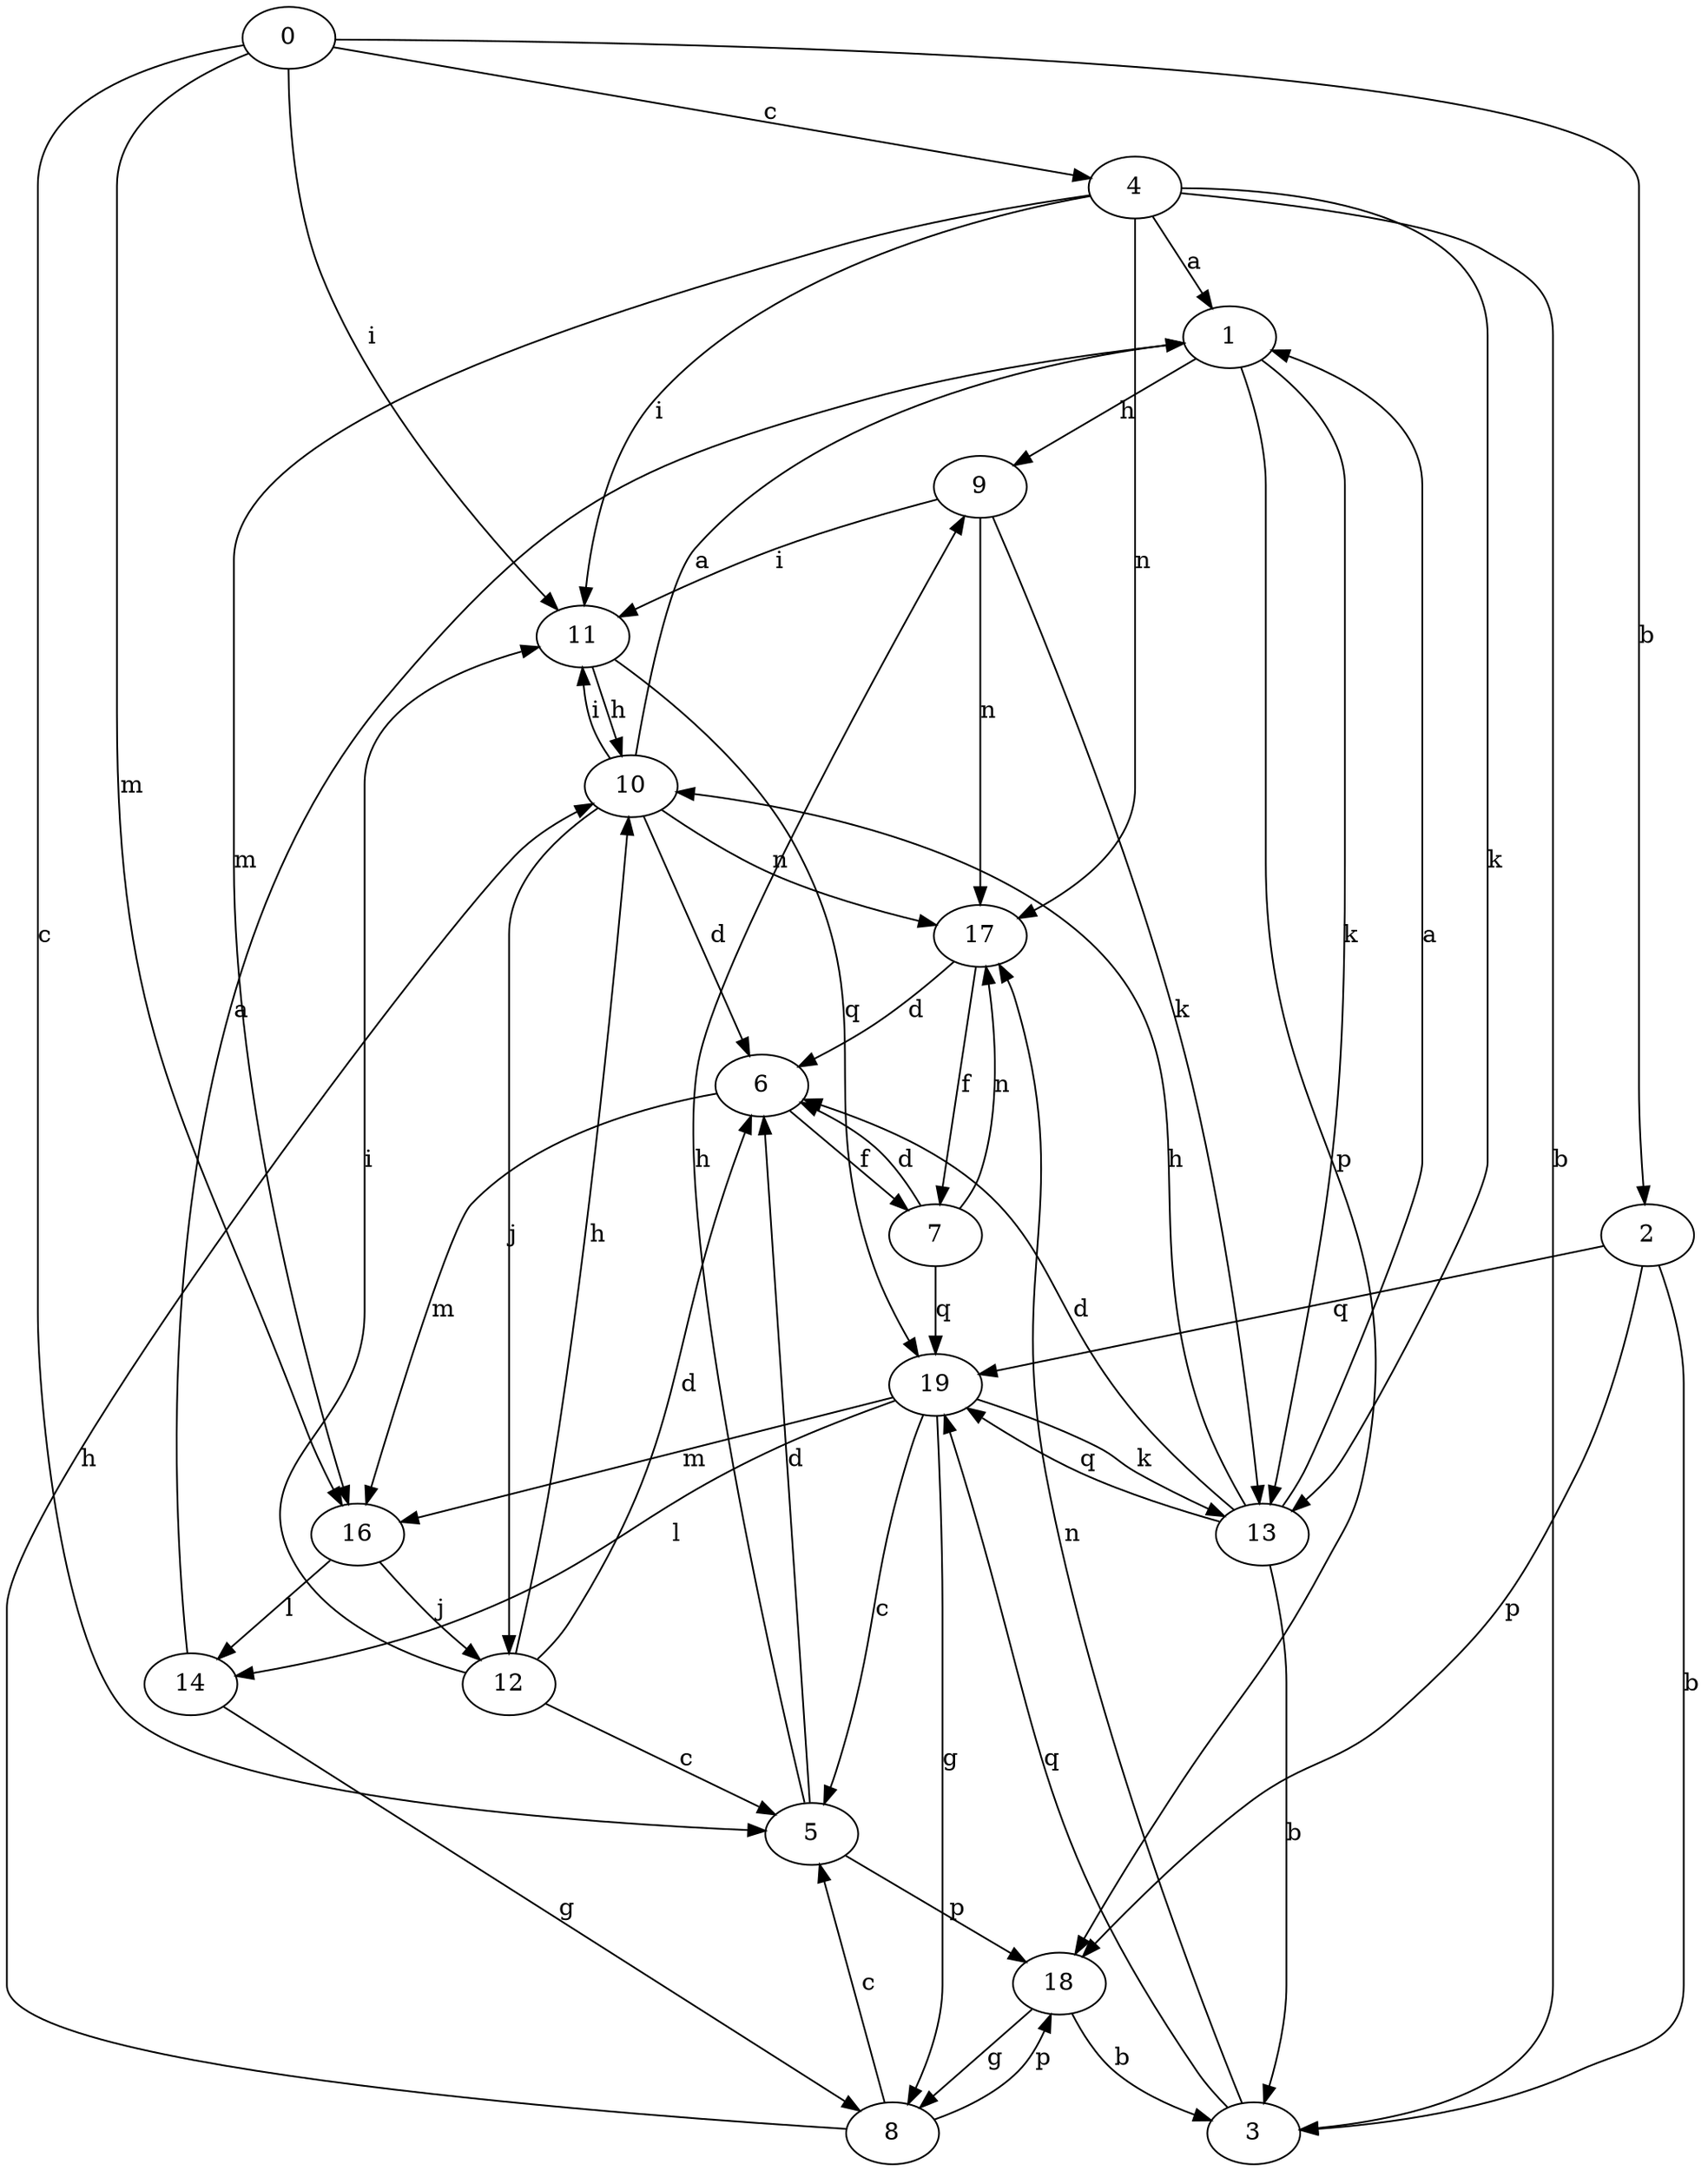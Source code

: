 strict digraph  {
1;
2;
3;
4;
5;
6;
7;
8;
9;
10;
11;
12;
13;
14;
16;
17;
18;
0;
19;
1 -> 9  [label=h];
1 -> 13  [label=k];
1 -> 18  [label=p];
2 -> 3  [label=b];
2 -> 18  [label=p];
2 -> 19  [label=q];
3 -> 17  [label=n];
3 -> 19  [label=q];
4 -> 1  [label=a];
4 -> 3  [label=b];
4 -> 11  [label=i];
4 -> 13  [label=k];
4 -> 16  [label=m];
4 -> 17  [label=n];
5 -> 6  [label=d];
5 -> 9  [label=h];
5 -> 18  [label=p];
6 -> 7  [label=f];
6 -> 16  [label=m];
7 -> 6  [label=d];
7 -> 17  [label=n];
7 -> 19  [label=q];
8 -> 5  [label=c];
8 -> 10  [label=h];
8 -> 18  [label=p];
9 -> 11  [label=i];
9 -> 13  [label=k];
9 -> 17  [label=n];
10 -> 1  [label=a];
10 -> 6  [label=d];
10 -> 11  [label=i];
10 -> 12  [label=j];
10 -> 17  [label=n];
11 -> 10  [label=h];
11 -> 19  [label=q];
12 -> 5  [label=c];
12 -> 6  [label=d];
12 -> 10  [label=h];
12 -> 11  [label=i];
13 -> 1  [label=a];
13 -> 3  [label=b];
13 -> 6  [label=d];
13 -> 10  [label=h];
13 -> 19  [label=q];
14 -> 1  [label=a];
14 -> 8  [label=g];
16 -> 12  [label=j];
16 -> 14  [label=l];
17 -> 6  [label=d];
17 -> 7  [label=f];
18 -> 3  [label=b];
18 -> 8  [label=g];
0 -> 2  [label=b];
0 -> 4  [label=c];
0 -> 5  [label=c];
0 -> 11  [label=i];
0 -> 16  [label=m];
19 -> 5  [label=c];
19 -> 8  [label=g];
19 -> 13  [label=k];
19 -> 14  [label=l];
19 -> 16  [label=m];
}
